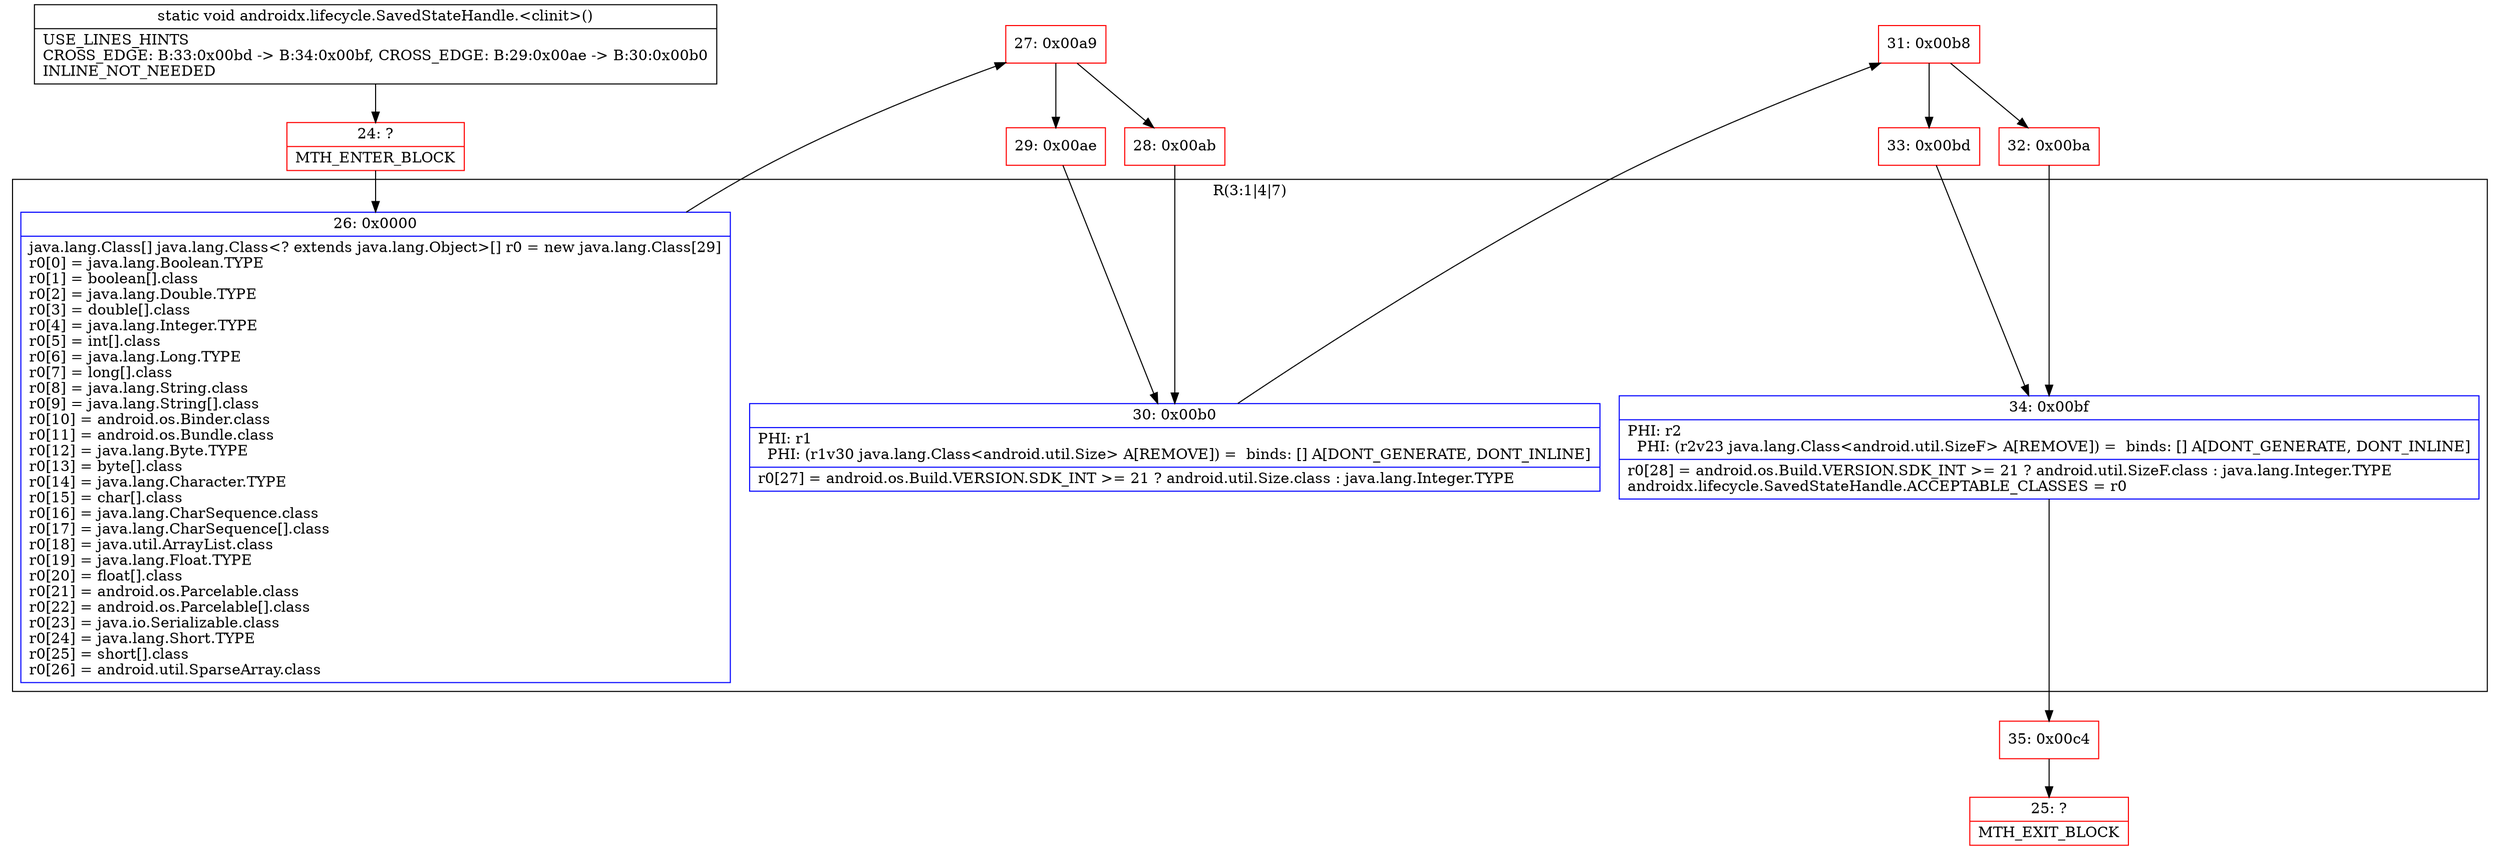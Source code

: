 digraph "CFG forandroidx.lifecycle.SavedStateHandle.\<clinit\>()V" {
subgraph cluster_Region_2118183364 {
label = "R(3:1|4|7)";
node [shape=record,color=blue];
Node_26 [shape=record,label="{26\:\ 0x0000|java.lang.Class[] java.lang.Class\<? extends java.lang.Object\>[] r0 = new java.lang.Class[29]\lr0[0] = java.lang.Boolean.TYPE\lr0[1] = boolean[].class\lr0[2] = java.lang.Double.TYPE\lr0[3] = double[].class\lr0[4] = java.lang.Integer.TYPE\lr0[5] = int[].class\lr0[6] = java.lang.Long.TYPE\lr0[7] = long[].class\lr0[8] = java.lang.String.class\lr0[9] = java.lang.String[].class\lr0[10] = android.os.Binder.class\lr0[11] = android.os.Bundle.class\lr0[12] = java.lang.Byte.TYPE\lr0[13] = byte[].class\lr0[14] = java.lang.Character.TYPE\lr0[15] = char[].class\lr0[16] = java.lang.CharSequence.class\lr0[17] = java.lang.CharSequence[].class\lr0[18] = java.util.ArrayList.class\lr0[19] = java.lang.Float.TYPE\lr0[20] = float[].class\lr0[21] = android.os.Parcelable.class\lr0[22] = android.os.Parcelable[].class\lr0[23] = java.io.Serializable.class\lr0[24] = java.lang.Short.TYPE\lr0[25] = short[].class\lr0[26] = android.util.SparseArray.class\l}"];
Node_30 [shape=record,label="{30\:\ 0x00b0|PHI: r1 \l  PHI: (r1v30 java.lang.Class\<android.util.Size\> A[REMOVE]) =  binds: [] A[DONT_GENERATE, DONT_INLINE]\l|r0[27] = android.os.Build.VERSION.SDK_INT \>= 21 ? android.util.Size.class : java.lang.Integer.TYPE\l}"];
Node_34 [shape=record,label="{34\:\ 0x00bf|PHI: r2 \l  PHI: (r2v23 java.lang.Class\<android.util.SizeF\> A[REMOVE]) =  binds: [] A[DONT_GENERATE, DONT_INLINE]\l|r0[28] = android.os.Build.VERSION.SDK_INT \>= 21 ? android.util.SizeF.class : java.lang.Integer.TYPE\landroidx.lifecycle.SavedStateHandle.ACCEPTABLE_CLASSES = r0\l}"];
}
Node_24 [shape=record,color=red,label="{24\:\ ?|MTH_ENTER_BLOCK\l}"];
Node_27 [shape=record,color=red,label="{27\:\ 0x00a9}"];
Node_28 [shape=record,color=red,label="{28\:\ 0x00ab}"];
Node_31 [shape=record,color=red,label="{31\:\ 0x00b8}"];
Node_32 [shape=record,color=red,label="{32\:\ 0x00ba}"];
Node_35 [shape=record,color=red,label="{35\:\ 0x00c4}"];
Node_25 [shape=record,color=red,label="{25\:\ ?|MTH_EXIT_BLOCK\l}"];
Node_33 [shape=record,color=red,label="{33\:\ 0x00bd}"];
Node_29 [shape=record,color=red,label="{29\:\ 0x00ae}"];
MethodNode[shape=record,label="{static void androidx.lifecycle.SavedStateHandle.\<clinit\>()  | USE_LINES_HINTS\lCROSS_EDGE: B:33:0x00bd \-\> B:34:0x00bf, CROSS_EDGE: B:29:0x00ae \-\> B:30:0x00b0\lINLINE_NOT_NEEDED\l}"];
MethodNode -> Node_24;Node_26 -> Node_27;
Node_30 -> Node_31;
Node_34 -> Node_35;
Node_24 -> Node_26;
Node_27 -> Node_28;
Node_27 -> Node_29;
Node_28 -> Node_30;
Node_31 -> Node_32;
Node_31 -> Node_33;
Node_32 -> Node_34;
Node_35 -> Node_25;
Node_33 -> Node_34;
Node_29 -> Node_30;
}

